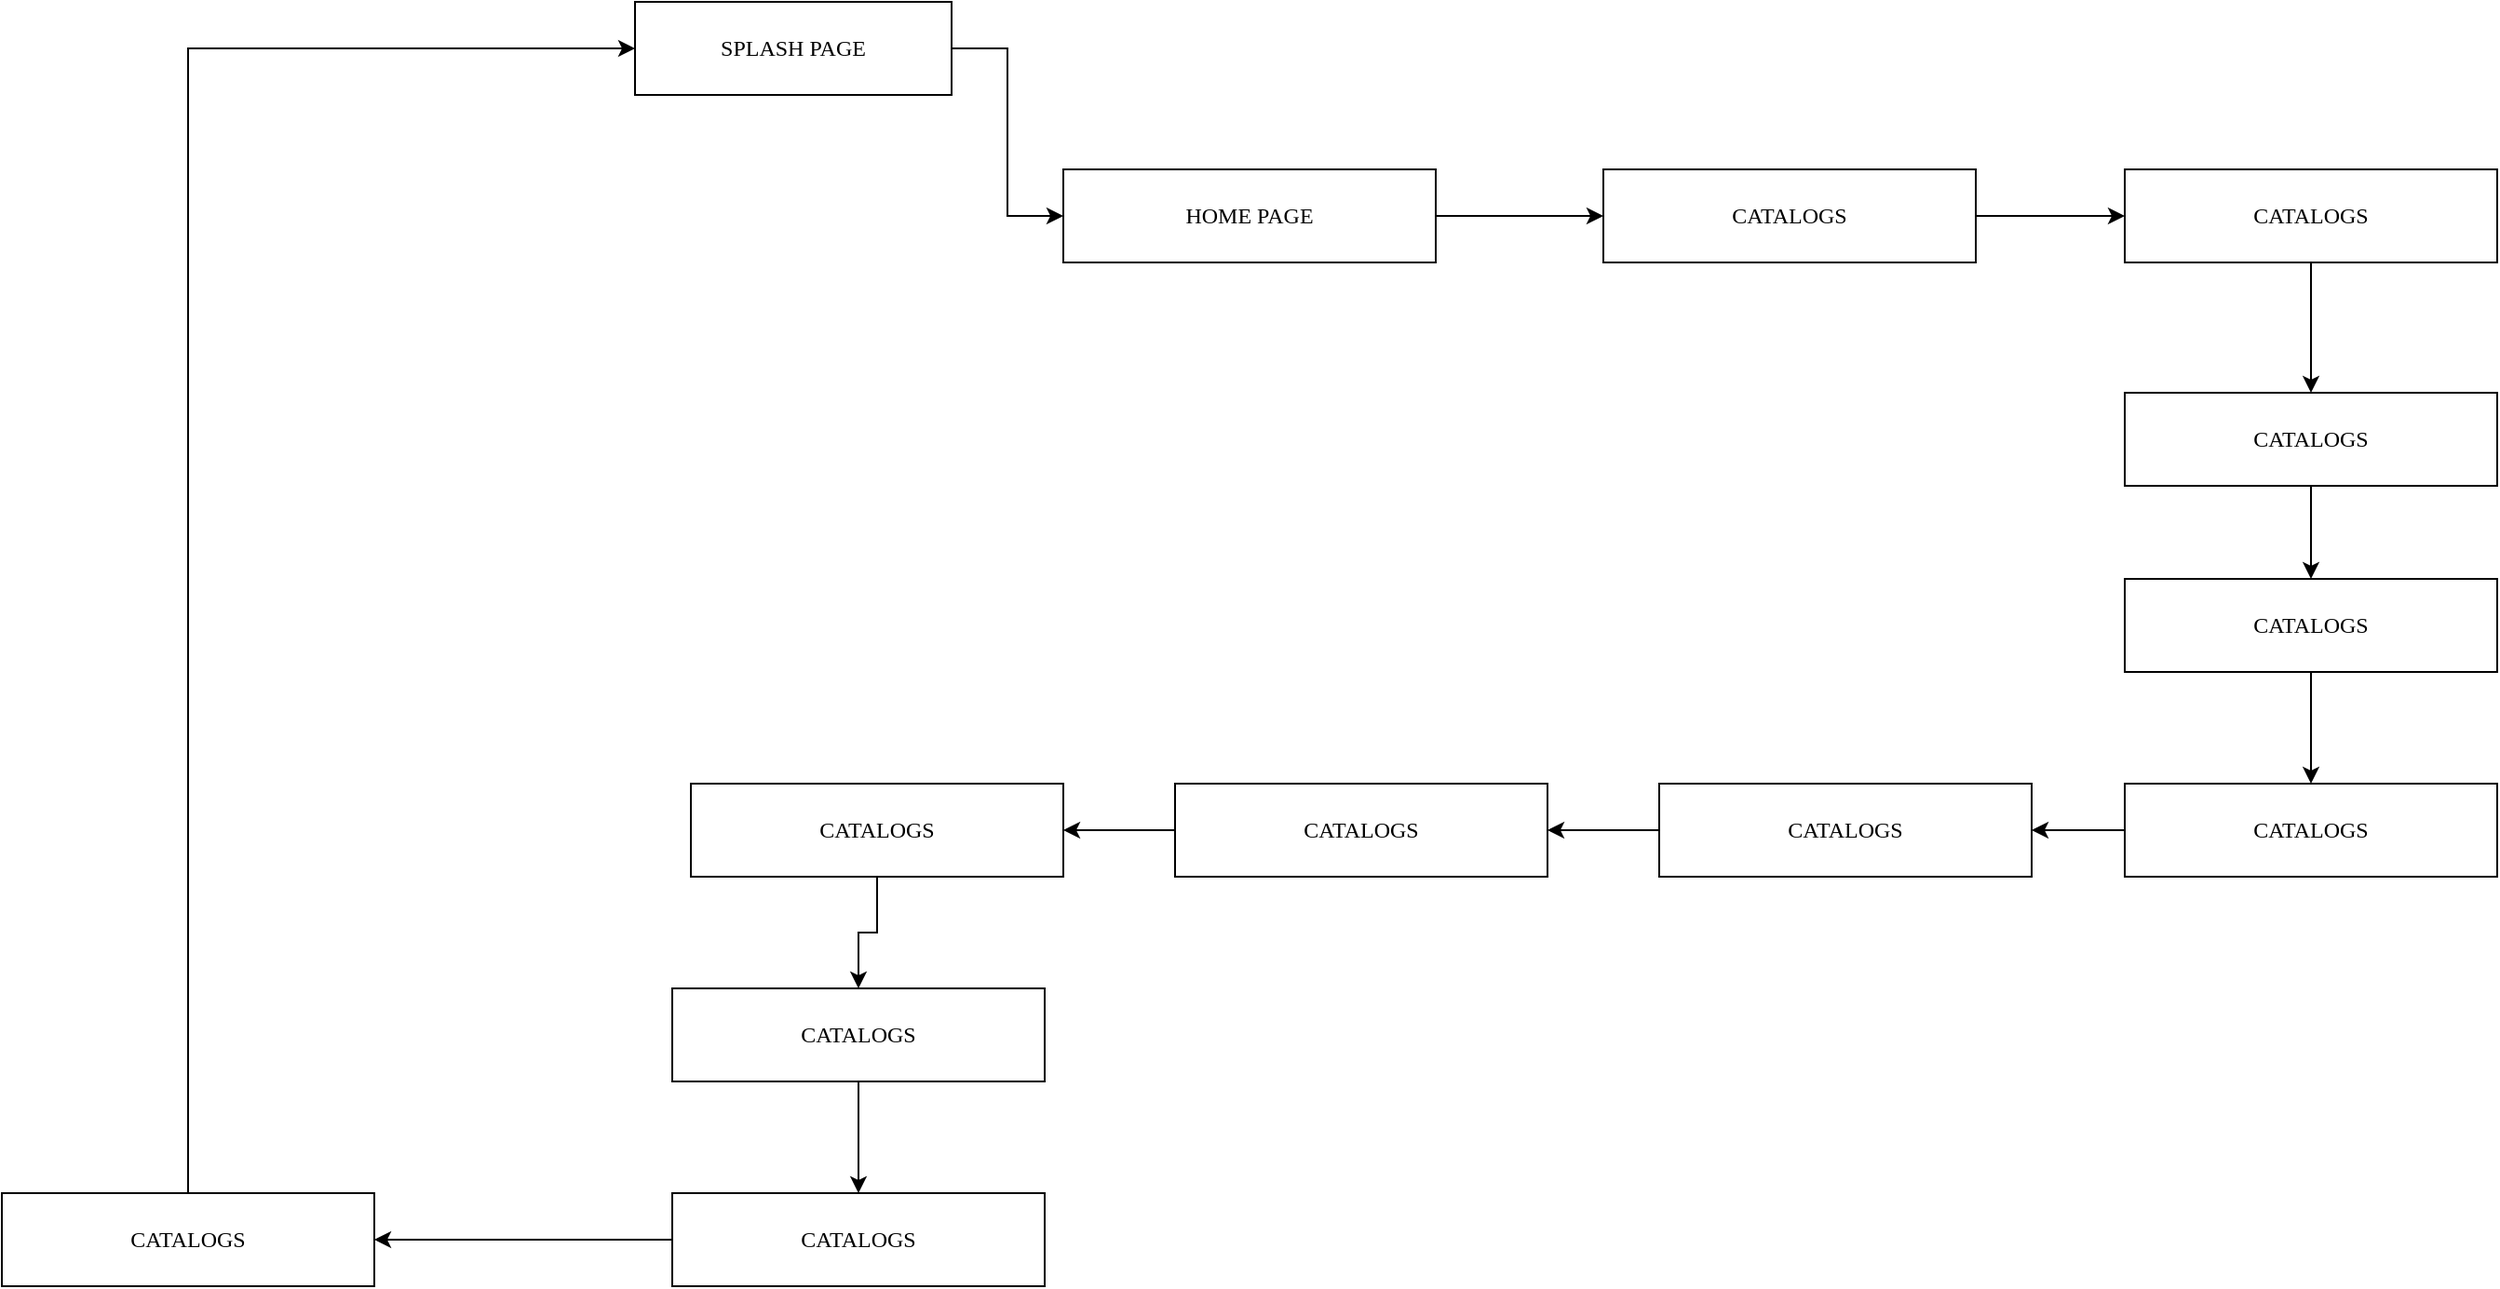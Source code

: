 <mxfile version="21.6.7" type="github">
  <diagram name="Page-1" id="z9sCQ5e4fQZ6t9JVcT7k">
    <mxGraphModel dx="2843" dy="926" grid="1" gridSize="10" guides="1" tooltips="1" connect="1" arrows="1" fold="1" page="1" pageScale="1" pageWidth="1100" pageHeight="850" math="0" shadow="0">
      <root>
        <mxCell id="0" />
        <mxCell id="1" parent="0" />
        <mxCell id="jT2jwMmE0Otwde-PXIIE-5" style="edgeStyle=orthogonalEdgeStyle;rounded=0;orthogonalLoop=1;jettySize=auto;html=1;exitX=1;exitY=0.5;exitDx=0;exitDy=0;entryX=0;entryY=0.5;entryDx=0;entryDy=0;" edge="1" parent="1" source="jT2jwMmE0Otwde-PXIIE-1" target="jT2jwMmE0Otwde-PXIIE-3">
          <mxGeometry relative="1" as="geometry" />
        </mxCell>
        <mxCell id="jT2jwMmE0Otwde-PXIIE-1" value="&lt;font face=&quot;Times New Roman&quot;&gt;SPLASH PAGE&lt;br&gt;&lt;/font&gt;" style="rounded=0;whiteSpace=wrap;html=1;" vertex="1" parent="1">
          <mxGeometry x="-100" y="30" width="170" height="50" as="geometry" />
        </mxCell>
        <mxCell id="jT2jwMmE0Otwde-PXIIE-19" style="edgeStyle=orthogonalEdgeStyle;rounded=0;orthogonalLoop=1;jettySize=auto;html=1;exitX=1;exitY=0.5;exitDx=0;exitDy=0;entryX=0;entryY=0.5;entryDx=0;entryDy=0;" edge="1" parent="1" source="jT2jwMmE0Otwde-PXIIE-3" target="jT2jwMmE0Otwde-PXIIE-9">
          <mxGeometry relative="1" as="geometry" />
        </mxCell>
        <mxCell id="jT2jwMmE0Otwde-PXIIE-3" value="&lt;font face=&quot;Times New Roman&quot;&gt;HOME PAGE&lt;br&gt;&lt;/font&gt;" style="rounded=0;whiteSpace=wrap;html=1;" vertex="1" parent="1">
          <mxGeometry x="130" y="120" width="200" height="50" as="geometry" />
        </mxCell>
        <mxCell id="jT2jwMmE0Otwde-PXIIE-22" style="edgeStyle=orthogonalEdgeStyle;rounded=0;orthogonalLoop=1;jettySize=auto;html=1;exitX=0.5;exitY=1;exitDx=0;exitDy=0;" edge="1" parent="1" source="jT2jwMmE0Otwde-PXIIE-4" target="jT2jwMmE0Otwde-PXIIE-11">
          <mxGeometry relative="1" as="geometry" />
        </mxCell>
        <mxCell id="jT2jwMmE0Otwde-PXIIE-4" value="&lt;div&gt;&lt;font face=&quot;Times New Roman&quot;&gt;CATALOGS&lt;/font&gt;&lt;/div&gt;" style="rounded=0;whiteSpace=wrap;html=1;" vertex="1" parent="1">
          <mxGeometry x="700" y="240" width="200" height="50" as="geometry" />
        </mxCell>
        <mxCell id="jT2jwMmE0Otwde-PXIIE-24" style="edgeStyle=orthogonalEdgeStyle;rounded=0;orthogonalLoop=1;jettySize=auto;html=1;exitX=0;exitY=0.5;exitDx=0;exitDy=0;" edge="1" parent="1" source="jT2jwMmE0Otwde-PXIIE-7" target="jT2jwMmE0Otwde-PXIIE-10">
          <mxGeometry relative="1" as="geometry" />
        </mxCell>
        <mxCell id="jT2jwMmE0Otwde-PXIIE-7" value="&lt;div&gt;&lt;font face=&quot;Times New Roman&quot;&gt;CATALOGS&lt;/font&gt;&lt;/div&gt;" style="rounded=0;whiteSpace=wrap;html=1;" vertex="1" parent="1">
          <mxGeometry x="700" y="450" width="200" height="50" as="geometry" />
        </mxCell>
        <mxCell id="jT2jwMmE0Otwde-PXIIE-21" style="edgeStyle=orthogonalEdgeStyle;rounded=0;orthogonalLoop=1;jettySize=auto;html=1;exitX=0.5;exitY=1;exitDx=0;exitDy=0;" edge="1" parent="1" source="jT2jwMmE0Otwde-PXIIE-8" target="jT2jwMmE0Otwde-PXIIE-4">
          <mxGeometry relative="1" as="geometry" />
        </mxCell>
        <mxCell id="jT2jwMmE0Otwde-PXIIE-8" value="&lt;div&gt;&lt;font face=&quot;Times New Roman&quot;&gt;CATALOGS&lt;/font&gt;&lt;/div&gt;" style="rounded=0;whiteSpace=wrap;html=1;" vertex="1" parent="1">
          <mxGeometry x="700" y="120" width="200" height="50" as="geometry" />
        </mxCell>
        <mxCell id="jT2jwMmE0Otwde-PXIIE-20" style="edgeStyle=orthogonalEdgeStyle;rounded=0;orthogonalLoop=1;jettySize=auto;html=1;exitX=1;exitY=0.5;exitDx=0;exitDy=0;entryX=0;entryY=0.5;entryDx=0;entryDy=0;" edge="1" parent="1" source="jT2jwMmE0Otwde-PXIIE-9" target="jT2jwMmE0Otwde-PXIIE-8">
          <mxGeometry relative="1" as="geometry" />
        </mxCell>
        <mxCell id="jT2jwMmE0Otwde-PXIIE-9" value="&lt;div&gt;&lt;font face=&quot;Times New Roman&quot;&gt;CATALOGS&lt;/font&gt;&lt;/div&gt;" style="rounded=0;whiteSpace=wrap;html=1;" vertex="1" parent="1">
          <mxGeometry x="420" y="120" width="200" height="50" as="geometry" />
        </mxCell>
        <mxCell id="jT2jwMmE0Otwde-PXIIE-25" style="edgeStyle=orthogonalEdgeStyle;rounded=0;orthogonalLoop=1;jettySize=auto;html=1;exitX=0;exitY=0.5;exitDx=0;exitDy=0;entryX=1;entryY=0.5;entryDx=0;entryDy=0;" edge="1" parent="1" source="jT2jwMmE0Otwde-PXIIE-10" target="jT2jwMmE0Otwde-PXIIE-13">
          <mxGeometry relative="1" as="geometry" />
        </mxCell>
        <mxCell id="jT2jwMmE0Otwde-PXIIE-10" value="&lt;div&gt;&lt;font face=&quot;Times New Roman&quot;&gt;CATALOGS&lt;/font&gt;&lt;/div&gt;" style="rounded=0;whiteSpace=wrap;html=1;" vertex="1" parent="1">
          <mxGeometry x="450" y="450" width="200" height="50" as="geometry" />
        </mxCell>
        <mxCell id="jT2jwMmE0Otwde-PXIIE-23" style="edgeStyle=orthogonalEdgeStyle;rounded=0;orthogonalLoop=1;jettySize=auto;html=1;exitX=0.5;exitY=1;exitDx=0;exitDy=0;entryX=0.5;entryY=0;entryDx=0;entryDy=0;" edge="1" parent="1" source="jT2jwMmE0Otwde-PXIIE-11" target="jT2jwMmE0Otwde-PXIIE-7">
          <mxGeometry relative="1" as="geometry" />
        </mxCell>
        <mxCell id="jT2jwMmE0Otwde-PXIIE-11" value="&lt;div&gt;&lt;font face=&quot;Times New Roman&quot;&gt;CATALOGS&lt;/font&gt;&lt;/div&gt;" style="rounded=0;whiteSpace=wrap;html=1;" vertex="1" parent="1">
          <mxGeometry x="700" y="340" width="200" height="50" as="geometry" />
        </mxCell>
        <mxCell id="jT2jwMmE0Otwde-PXIIE-30" style="edgeStyle=orthogonalEdgeStyle;rounded=0;orthogonalLoop=1;jettySize=auto;html=1;exitX=0.5;exitY=1;exitDx=0;exitDy=0;" edge="1" parent="1" source="jT2jwMmE0Otwde-PXIIE-12" target="jT2jwMmE0Otwde-PXIIE-15">
          <mxGeometry relative="1" as="geometry" />
        </mxCell>
        <mxCell id="jT2jwMmE0Otwde-PXIIE-12" value="&lt;div&gt;&lt;font face=&quot;Times New Roman&quot;&gt;CATALOGS&lt;/font&gt;&lt;/div&gt;" style="rounded=0;whiteSpace=wrap;html=1;" vertex="1" parent="1">
          <mxGeometry x="-70" y="450" width="200" height="50" as="geometry" />
        </mxCell>
        <mxCell id="jT2jwMmE0Otwde-PXIIE-26" style="edgeStyle=orthogonalEdgeStyle;rounded=0;orthogonalLoop=1;jettySize=auto;html=1;exitX=0;exitY=0.5;exitDx=0;exitDy=0;entryX=1;entryY=0.5;entryDx=0;entryDy=0;" edge="1" parent="1" source="jT2jwMmE0Otwde-PXIIE-13" target="jT2jwMmE0Otwde-PXIIE-12">
          <mxGeometry relative="1" as="geometry" />
        </mxCell>
        <mxCell id="jT2jwMmE0Otwde-PXIIE-13" value="&lt;div&gt;&lt;font face=&quot;Times New Roman&quot;&gt;CATALOGS&lt;/font&gt;&lt;/div&gt;" style="rounded=0;whiteSpace=wrap;html=1;" vertex="1" parent="1">
          <mxGeometry x="190" y="450" width="200" height="50" as="geometry" />
        </mxCell>
        <mxCell id="jT2jwMmE0Otwde-PXIIE-18" style="edgeStyle=orthogonalEdgeStyle;rounded=0;orthogonalLoop=1;jettySize=auto;html=1;exitX=0;exitY=0.5;exitDx=0;exitDy=0;entryX=1;entryY=0.5;entryDx=0;entryDy=0;" edge="1" parent="1" source="jT2jwMmE0Otwde-PXIIE-14" target="jT2jwMmE0Otwde-PXIIE-16">
          <mxGeometry relative="1" as="geometry" />
        </mxCell>
        <mxCell id="jT2jwMmE0Otwde-PXIIE-14" value="&lt;div&gt;&lt;font face=&quot;Times New Roman&quot;&gt;CATALOGS&lt;/font&gt;&lt;/div&gt;" style="rounded=0;whiteSpace=wrap;html=1;" vertex="1" parent="1">
          <mxGeometry x="-80" y="670" width="200" height="50" as="geometry" />
        </mxCell>
        <mxCell id="jT2jwMmE0Otwde-PXIIE-31" style="edgeStyle=orthogonalEdgeStyle;rounded=0;orthogonalLoop=1;jettySize=auto;html=1;exitX=0.5;exitY=1;exitDx=0;exitDy=0;" edge="1" parent="1" source="jT2jwMmE0Otwde-PXIIE-15" target="jT2jwMmE0Otwde-PXIIE-14">
          <mxGeometry relative="1" as="geometry" />
        </mxCell>
        <mxCell id="jT2jwMmE0Otwde-PXIIE-15" value="&lt;div&gt;&lt;font face=&quot;Times New Roman&quot;&gt;CATALOGS&lt;/font&gt;&lt;/div&gt;" style="rounded=0;whiteSpace=wrap;html=1;" vertex="1" parent="1">
          <mxGeometry x="-80" y="560" width="200" height="50" as="geometry" />
        </mxCell>
        <mxCell id="jT2jwMmE0Otwde-PXIIE-17" style="edgeStyle=orthogonalEdgeStyle;rounded=0;orthogonalLoop=1;jettySize=auto;html=1;exitX=0.5;exitY=0;exitDx=0;exitDy=0;entryX=0;entryY=0.5;entryDx=0;entryDy=0;" edge="1" parent="1" source="jT2jwMmE0Otwde-PXIIE-16" target="jT2jwMmE0Otwde-PXIIE-1">
          <mxGeometry relative="1" as="geometry" />
        </mxCell>
        <mxCell id="jT2jwMmE0Otwde-PXIIE-16" value="&lt;div&gt;&lt;font face=&quot;Times New Roman&quot;&gt;CATALOGS&lt;/font&gt;&lt;/div&gt;" style="rounded=0;whiteSpace=wrap;html=1;" vertex="1" parent="1">
          <mxGeometry x="-440" y="670" width="200" height="50" as="geometry" />
        </mxCell>
      </root>
    </mxGraphModel>
  </diagram>
</mxfile>
